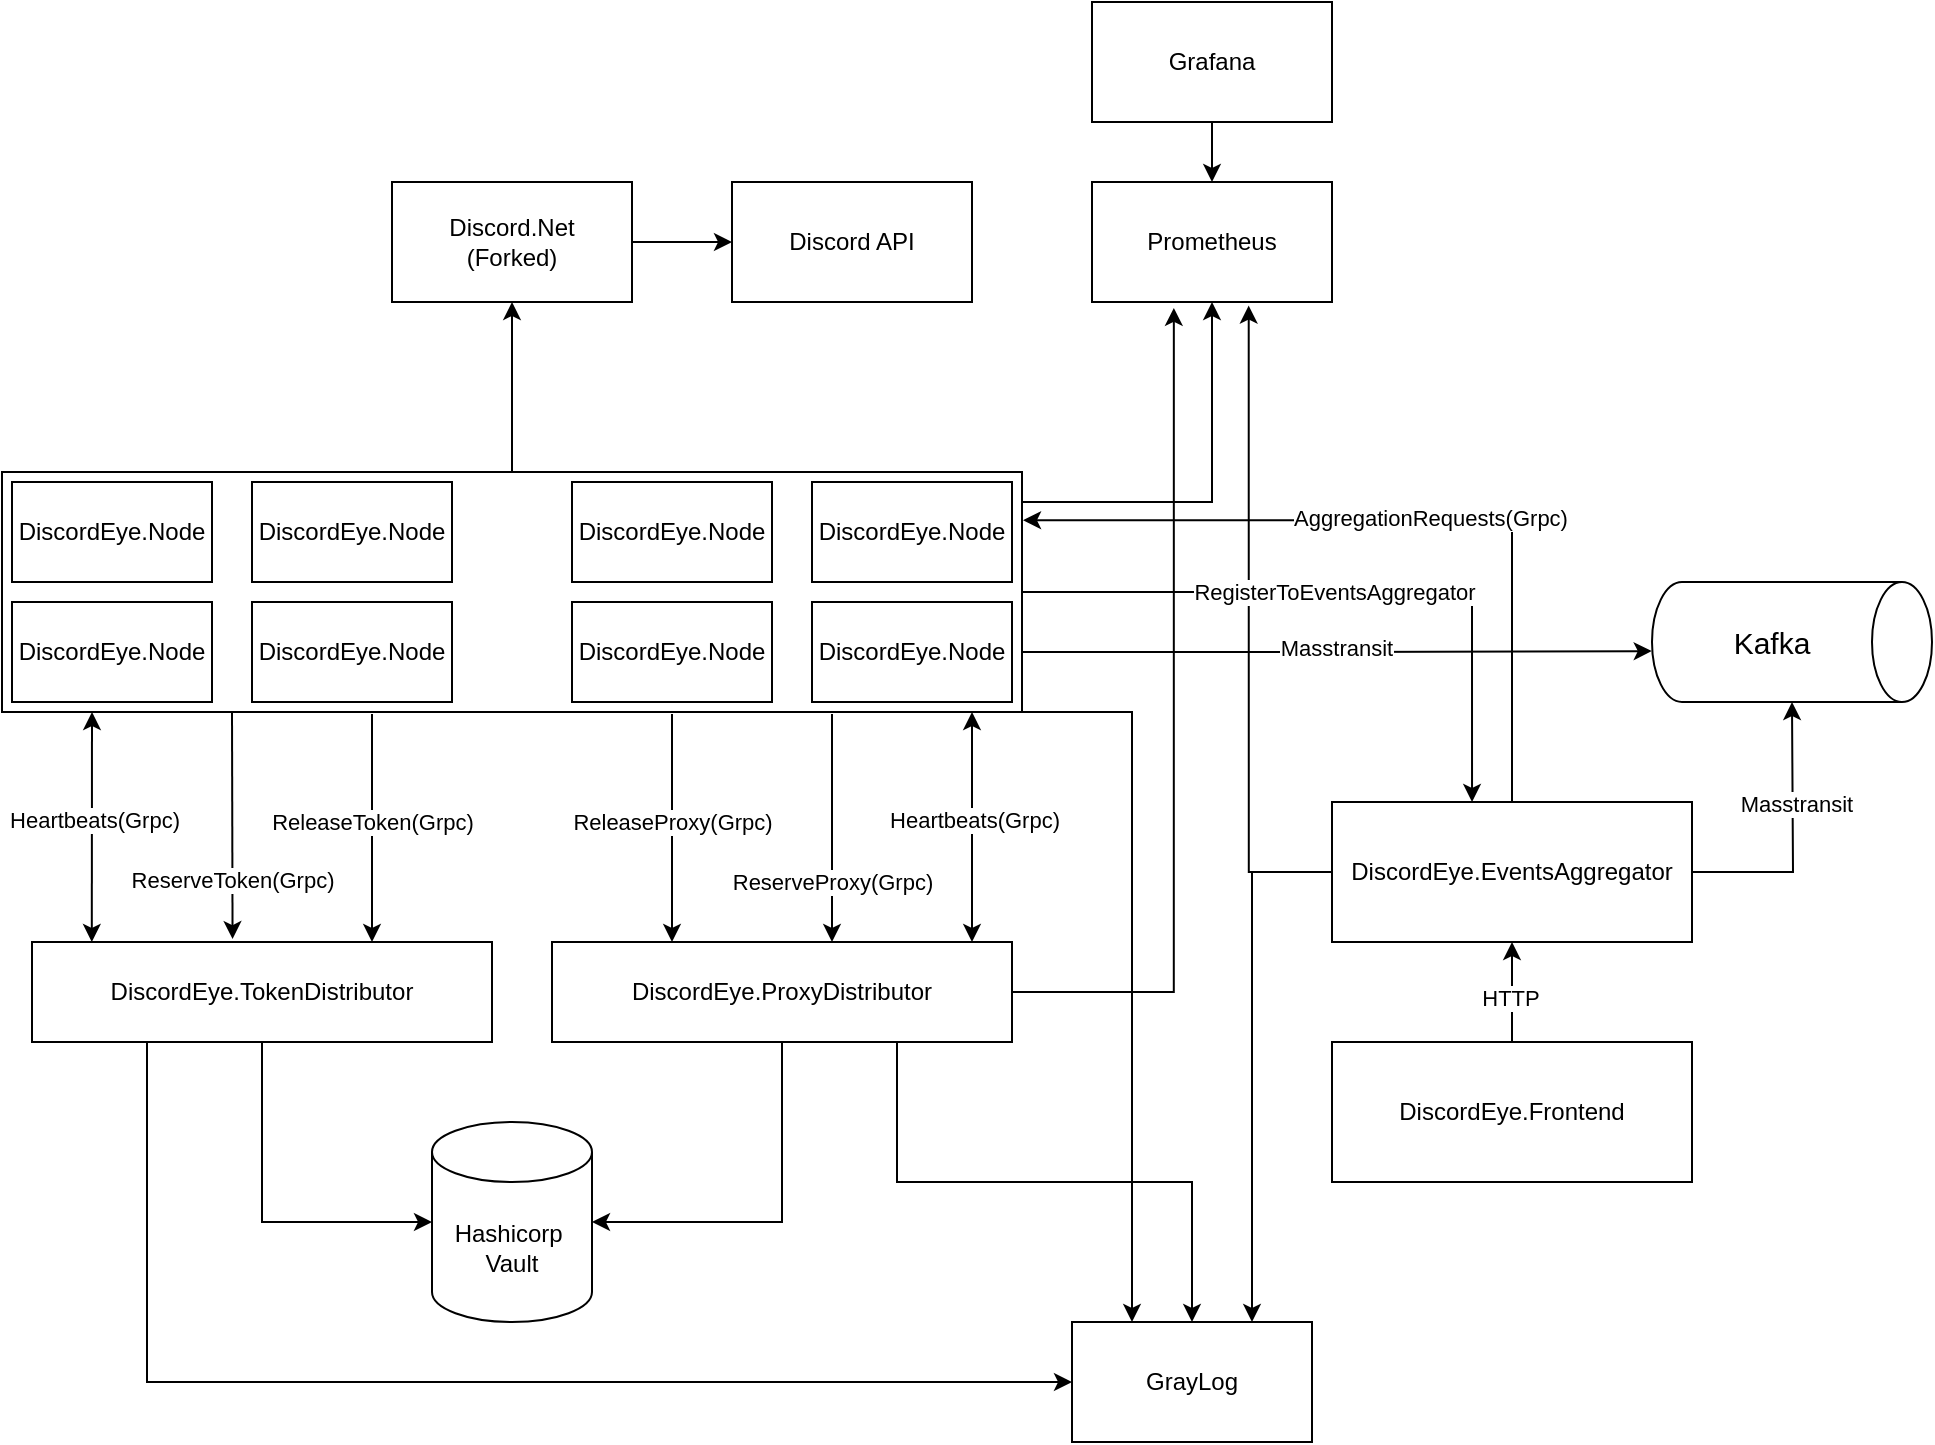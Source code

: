 <mxfile version="24.7.17">
  <diagram name="Страница — 1" id="kYHOF3FITAPOy7uCtLVG">
    <mxGraphModel dx="2261" dy="780" grid="1" gridSize="10" guides="1" tooltips="1" connect="1" arrows="1" fold="1" page="1" pageScale="1" pageWidth="827" pageHeight="1169" background="#ffffff" math="0" shadow="0">
      <root>
        <mxCell id="0" />
        <mxCell id="1" parent="0" />
        <mxCell id="4g26W-je0epKYsVc1hKr-1" value="Discord API" style="rounded=0;whiteSpace=wrap;html=1;" parent="1" vertex="1">
          <mxGeometry x="140" y="380" width="120" height="60" as="geometry" />
        </mxCell>
        <mxCell id="4g26W-je0epKYsVc1hKr-2" style="edgeStyle=orthogonalEdgeStyle;rounded=0;orthogonalLoop=1;jettySize=auto;html=1;" parent="1" source="4g26W-je0epKYsVc1hKr-3" target="4g26W-je0epKYsVc1hKr-1" edge="1">
          <mxGeometry relative="1" as="geometry" />
        </mxCell>
        <mxCell id="4g26W-je0epKYsVc1hKr-3" value="Discord.Net&lt;br&gt;(Forked)" style="rounded=0;whiteSpace=wrap;html=1;" parent="1" vertex="1">
          <mxGeometry x="-30" y="380" width="120" height="60" as="geometry" />
        </mxCell>
        <mxCell id="4g26W-je0epKYsVc1hKr-4" value="" style="group" parent="1" vertex="1" connectable="0">
          <mxGeometry x="600" y="580" width="140" height="60" as="geometry" />
        </mxCell>
        <mxCell id="4g26W-je0epKYsVc1hKr-5" value="" style="shape=cylinder3;whiteSpace=wrap;html=1;boundedLbl=1;backgroundOutline=1;size=15;rotation=90;" parent="4g26W-je0epKYsVc1hKr-4" vertex="1">
          <mxGeometry x="40" y="-40" width="60" height="140" as="geometry" />
        </mxCell>
        <mxCell id="4g26W-je0epKYsVc1hKr-6" value="&lt;font style=&quot;font-size: 15px;&quot;&gt;Kafka&lt;/font&gt;" style="text;html=1;align=center;verticalAlign=middle;whiteSpace=wrap;rounded=0;" parent="4g26W-je0epKYsVc1hKr-4" vertex="1">
          <mxGeometry x="30" y="15" width="60" height="30" as="geometry" />
        </mxCell>
        <mxCell id="vA8BbCd4DQbsN9h1cKCq-29" style="edgeStyle=orthogonalEdgeStyle;rounded=0;orthogonalLoop=1;jettySize=auto;html=1;" parent="1" source="4g26W-je0epKYsVc1hKr-13" edge="1">
          <mxGeometry relative="1" as="geometry">
            <mxPoint x="670" y="640" as="targetPoint" />
          </mxGeometry>
        </mxCell>
        <mxCell id="vA8BbCd4DQbsN9h1cKCq-30" value="Masstransit" style="edgeLabel;html=1;align=center;verticalAlign=middle;resizable=0;points=[];" parent="vA8BbCd4DQbsN9h1cKCq-29" vertex="1" connectable="0">
          <mxGeometry x="0.256" y="-1" relative="1" as="geometry">
            <mxPoint as="offset" />
          </mxGeometry>
        </mxCell>
        <mxCell id="vA8BbCd4DQbsN9h1cKCq-36" style="edgeStyle=orthogonalEdgeStyle;rounded=0;orthogonalLoop=1;jettySize=auto;html=1;exitX=0.5;exitY=0;exitDx=0;exitDy=0;entryX=1.001;entryY=0.201;entryDx=0;entryDy=0;entryPerimeter=0;" parent="1" source="4g26W-je0epKYsVc1hKr-13" target="4g26W-je0epKYsVc1hKr-15" edge="1">
          <mxGeometry relative="1" as="geometry">
            <mxPoint x="300" y="550" as="targetPoint" />
            <Array as="points">
              <mxPoint x="530" y="549" />
            </Array>
          </mxGeometry>
        </mxCell>
        <mxCell id="vA8BbCd4DQbsN9h1cKCq-37" value="AggregationRequests(Grpc)" style="edgeLabel;html=1;align=center;verticalAlign=middle;resizable=0;points=[];" parent="vA8BbCd4DQbsN9h1cKCq-36" vertex="1" connectable="0">
          <mxGeometry x="0.217" y="-1" relative="1" as="geometry">
            <mxPoint x="52" as="offset" />
          </mxGeometry>
        </mxCell>
        <mxCell id="DhaIcL09iX57BgCJI6wy-38" style="edgeStyle=orthogonalEdgeStyle;rounded=0;orthogonalLoop=1;jettySize=auto;html=1;entryX=0.75;entryY=0;entryDx=0;entryDy=0;" edge="1" parent="1" source="4g26W-je0epKYsVc1hKr-13" target="DhaIcL09iX57BgCJI6wy-36">
          <mxGeometry relative="1" as="geometry">
            <Array as="points">
              <mxPoint x="400" y="725" />
            </Array>
          </mxGeometry>
        </mxCell>
        <mxCell id="4g26W-je0epKYsVc1hKr-13" value="DiscordEye.EventsAggregator" style="rounded=0;whiteSpace=wrap;html=1;" parent="1" vertex="1">
          <mxGeometry x="440" y="690" width="180" height="70" as="geometry" />
        </mxCell>
        <mxCell id="DhaIcL09iX57BgCJI6wy-40" style="edgeStyle=orthogonalEdgeStyle;rounded=0;orthogonalLoop=1;jettySize=auto;html=1;exitX=0.75;exitY=1;exitDx=0;exitDy=0;" edge="1" parent="1" source="4g26W-je0epKYsVc1hKr-24" target="DhaIcL09iX57BgCJI6wy-36">
          <mxGeometry relative="1" as="geometry" />
        </mxCell>
        <mxCell id="4g26W-je0epKYsVc1hKr-24" value="DiscordEye.ProxyDistributor" style="rounded=0;whiteSpace=wrap;html=1;" parent="1" vertex="1">
          <mxGeometry x="50" y="760" width="230" height="50" as="geometry" />
        </mxCell>
        <mxCell id="4g26W-je0epKYsVc1hKr-32" style="edgeStyle=orthogonalEdgeStyle;rounded=0;orthogonalLoop=1;jettySize=auto;html=1;entryX=0.5;entryY=1;entryDx=0;entryDy=0;" parent="1" source="4g26W-je0epKYsVc1hKr-34" target="4g26W-je0epKYsVc1hKr-13" edge="1">
          <mxGeometry relative="1" as="geometry" />
        </mxCell>
        <mxCell id="4g26W-je0epKYsVc1hKr-33" value="HTTP" style="edgeLabel;html=1;align=center;verticalAlign=middle;resizable=0;points=[];" parent="4g26W-je0epKYsVc1hKr-32" vertex="1" connectable="0">
          <mxGeometry x="-0.1" y="1" relative="1" as="geometry">
            <mxPoint as="offset" />
          </mxGeometry>
        </mxCell>
        <mxCell id="4g26W-je0epKYsVc1hKr-34" value="DiscordEye.Frontend" style="rounded=0;whiteSpace=wrap;html=1;" parent="1" vertex="1">
          <mxGeometry x="440" y="810" width="180" height="70" as="geometry" />
        </mxCell>
        <mxCell id="4g26W-je0epKYsVc1hKr-47" value="Hashicorp&amp;nbsp;&lt;div&gt;Vault&lt;/div&gt;" style="shape=cylinder3;whiteSpace=wrap;html=1;boundedLbl=1;backgroundOutline=1;size=15;" parent="1" vertex="1">
          <mxGeometry x="-10" y="850" width="80" height="100" as="geometry" />
        </mxCell>
        <mxCell id="vA8BbCd4DQbsN9h1cKCq-19" style="edgeStyle=orthogonalEdgeStyle;rounded=0;orthogonalLoop=1;jettySize=auto;html=1;" parent="1" source="4g26W-je0epKYsVc1hKr-15" target="4g26W-je0epKYsVc1hKr-3" edge="1">
          <mxGeometry relative="1" as="geometry" />
        </mxCell>
        <mxCell id="vA8BbCd4DQbsN9h1cKCq-27" style="edgeStyle=orthogonalEdgeStyle;rounded=0;orthogonalLoop=1;jettySize=auto;html=1;" parent="1" source="vA8BbCd4DQbsN9h1cKCq-25" target="vA8BbCd4DQbsN9h1cKCq-26" edge="1">
          <mxGeometry relative="1" as="geometry" />
        </mxCell>
        <mxCell id="vA8BbCd4DQbsN9h1cKCq-25" value="Grafana" style="rounded=0;whiteSpace=wrap;html=1;" parent="1" vertex="1">
          <mxGeometry x="320" y="290" width="120" height="60" as="geometry" />
        </mxCell>
        <mxCell id="vA8BbCd4DQbsN9h1cKCq-26" value="Prometheus" style="rounded=0;whiteSpace=wrap;html=1;" parent="1" vertex="1">
          <mxGeometry x="320" y="380" width="120" height="60" as="geometry" />
        </mxCell>
        <mxCell id="vA8BbCd4DQbsN9h1cKCq-28" style="edgeStyle=orthogonalEdgeStyle;rounded=0;orthogonalLoop=1;jettySize=auto;html=1;entryX=0.5;entryY=1;entryDx=0;entryDy=0;" parent="1" source="4g26W-je0epKYsVc1hKr-15" target="vA8BbCd4DQbsN9h1cKCq-26" edge="1">
          <mxGeometry relative="1" as="geometry">
            <Array as="points">
              <mxPoint x="380" y="540" />
            </Array>
          </mxGeometry>
        </mxCell>
        <mxCell id="vA8BbCd4DQbsN9h1cKCq-31" style="edgeStyle=orthogonalEdgeStyle;rounded=0;orthogonalLoop=1;jettySize=auto;html=1;entryX=0.576;entryY=1.001;entryDx=0;entryDy=0;entryPerimeter=0;exitX=1;exitY=0.75;exitDx=0;exitDy=0;" parent="1" source="4g26W-je0epKYsVc1hKr-15" target="4g26W-je0epKYsVc1hKr-5" edge="1">
          <mxGeometry relative="1" as="geometry">
            <mxPoint x="290" y="615" as="sourcePoint" />
          </mxGeometry>
        </mxCell>
        <mxCell id="vA8BbCd4DQbsN9h1cKCq-32" value="Masstransit" style="edgeLabel;html=1;align=center;verticalAlign=middle;resizable=0;points=[];" parent="vA8BbCd4DQbsN9h1cKCq-31" vertex="1" connectable="0">
          <mxGeometry x="0.002" y="2" relative="1" as="geometry">
            <mxPoint x="-1" as="offset" />
          </mxGeometry>
        </mxCell>
        <mxCell id="vA8BbCd4DQbsN9h1cKCq-33" style="edgeStyle=orthogonalEdgeStyle;rounded=0;orthogonalLoop=1;jettySize=auto;html=1;entryX=0.653;entryY=1.03;entryDx=0;entryDy=0;entryPerimeter=0;" parent="1" source="4g26W-je0epKYsVc1hKr-13" target="vA8BbCd4DQbsN9h1cKCq-26" edge="1">
          <mxGeometry relative="1" as="geometry">
            <Array as="points">
              <mxPoint x="398" y="725" />
            </Array>
          </mxGeometry>
        </mxCell>
        <mxCell id="vA8BbCd4DQbsN9h1cKCq-34" style="edgeStyle=orthogonalEdgeStyle;rounded=0;orthogonalLoop=1;jettySize=auto;html=1;entryX=0.341;entryY=1.049;entryDx=0;entryDy=0;entryPerimeter=0;" parent="1" source="4g26W-je0epKYsVc1hKr-24" target="vA8BbCd4DQbsN9h1cKCq-26" edge="1">
          <mxGeometry relative="1" as="geometry" />
        </mxCell>
        <mxCell id="vA8BbCd4DQbsN9h1cKCq-38" style="edgeStyle=orthogonalEdgeStyle;rounded=0;orthogonalLoop=1;jettySize=auto;html=1;entryX=0.389;entryY=0;entryDx=0;entryDy=0;entryPerimeter=0;" parent="1" source="4g26W-je0epKYsVc1hKr-15" target="4g26W-je0epKYsVc1hKr-13" edge="1">
          <mxGeometry relative="1" as="geometry" />
        </mxCell>
        <mxCell id="vA8BbCd4DQbsN9h1cKCq-39" value="RegisterToEventsAggregator" style="edgeLabel;html=1;align=center;verticalAlign=middle;resizable=0;points=[];" parent="vA8BbCd4DQbsN9h1cKCq-38" vertex="1" connectable="0">
          <mxGeometry x="-0.055" relative="1" as="geometry">
            <mxPoint as="offset" />
          </mxGeometry>
        </mxCell>
        <mxCell id="DhaIcL09iX57BgCJI6wy-41" style="edgeStyle=orthogonalEdgeStyle;rounded=0;orthogonalLoop=1;jettySize=auto;html=1;exitX=0.25;exitY=1;exitDx=0;exitDy=0;entryX=0;entryY=0.5;entryDx=0;entryDy=0;" edge="1" parent="1" source="DhaIcL09iX57BgCJI6wy-2" target="DhaIcL09iX57BgCJI6wy-36">
          <mxGeometry relative="1" as="geometry" />
        </mxCell>
        <mxCell id="DhaIcL09iX57BgCJI6wy-2" value="DiscordEye.TokenDistributor" style="rounded=0;whiteSpace=wrap;html=1;" vertex="1" parent="1">
          <mxGeometry x="-210" y="760" width="230" height="50" as="geometry" />
        </mxCell>
        <mxCell id="DhaIcL09iX57BgCJI6wy-3" style="edgeStyle=orthogonalEdgeStyle;rounded=0;orthogonalLoop=1;jettySize=auto;html=1;entryX=1;entryY=0.5;entryDx=0;entryDy=0;entryPerimeter=0;" edge="1" parent="1" source="4g26W-je0epKYsVc1hKr-24" target="4g26W-je0epKYsVc1hKr-47">
          <mxGeometry relative="1" as="geometry" />
        </mxCell>
        <mxCell id="DhaIcL09iX57BgCJI6wy-4" style="edgeStyle=orthogonalEdgeStyle;rounded=0;orthogonalLoop=1;jettySize=auto;html=1;entryX=0;entryY=0.5;entryDx=0;entryDy=0;entryPerimeter=0;" edge="1" parent="1" source="DhaIcL09iX57BgCJI6wy-2" target="4g26W-je0epKYsVc1hKr-47">
          <mxGeometry relative="1" as="geometry" />
        </mxCell>
        <mxCell id="DhaIcL09iX57BgCJI6wy-16" value="" style="group" vertex="1" connectable="0" parent="1">
          <mxGeometry x="-225" y="525" width="510" height="120" as="geometry" />
        </mxCell>
        <mxCell id="4g26W-je0epKYsVc1hKr-15" value="" style="rounded=0;whiteSpace=wrap;html=1;" parent="DhaIcL09iX57BgCJI6wy-16" vertex="1">
          <mxGeometry width="510" height="120" as="geometry" />
        </mxCell>
        <mxCell id="vA8BbCd4DQbsN9h1cKCq-2" value="DiscordEye.Node" style="rounded=0;whiteSpace=wrap;html=1;" parent="DhaIcL09iX57BgCJI6wy-16" vertex="1">
          <mxGeometry x="285" y="65" width="100" height="50" as="geometry" />
        </mxCell>
        <mxCell id="vA8BbCd4DQbsN9h1cKCq-3" value="DiscordEye.Node" style="rounded=0;whiteSpace=wrap;html=1;" parent="DhaIcL09iX57BgCJI6wy-16" vertex="1">
          <mxGeometry x="405" y="65" width="100" height="50" as="geometry" />
        </mxCell>
        <mxCell id="vA8BbCd4DQbsN9h1cKCq-4" value="DiscordEye.Node" style="rounded=0;whiteSpace=wrap;html=1;" parent="DhaIcL09iX57BgCJI6wy-16" vertex="1">
          <mxGeometry x="285" y="5" width="100" height="50" as="geometry" />
        </mxCell>
        <mxCell id="vA8BbCd4DQbsN9h1cKCq-5" value="DiscordEye.Node" style="rounded=0;whiteSpace=wrap;html=1;" parent="DhaIcL09iX57BgCJI6wy-16" vertex="1">
          <mxGeometry x="405" y="5" width="100" height="50" as="geometry" />
        </mxCell>
        <mxCell id="DhaIcL09iX57BgCJI6wy-11" value="DiscordEye.Node" style="rounded=0;whiteSpace=wrap;html=1;" vertex="1" parent="DhaIcL09iX57BgCJI6wy-16">
          <mxGeometry x="5" y="65" width="100" height="50" as="geometry" />
        </mxCell>
        <mxCell id="DhaIcL09iX57BgCJI6wy-12" value="DiscordEye.Node" style="rounded=0;whiteSpace=wrap;html=1;" vertex="1" parent="DhaIcL09iX57BgCJI6wy-16">
          <mxGeometry x="125" y="65" width="100" height="50" as="geometry" />
        </mxCell>
        <mxCell id="DhaIcL09iX57BgCJI6wy-13" value="DiscordEye.Node" style="rounded=0;whiteSpace=wrap;html=1;" vertex="1" parent="DhaIcL09iX57BgCJI6wy-16">
          <mxGeometry x="5" y="5" width="100" height="50" as="geometry" />
        </mxCell>
        <mxCell id="DhaIcL09iX57BgCJI6wy-14" value="DiscordEye.Node" style="rounded=0;whiteSpace=wrap;html=1;" vertex="1" parent="DhaIcL09iX57BgCJI6wy-16">
          <mxGeometry x="125" y="5" width="100" height="50" as="geometry" />
        </mxCell>
        <mxCell id="DhaIcL09iX57BgCJI6wy-18" value="" style="endArrow=classic;startArrow=classic;html=1;rounded=0;exitX=0.13;exitY=0;exitDx=0;exitDy=0;exitPerimeter=0;" edge="1" parent="1" source="DhaIcL09iX57BgCJI6wy-2">
          <mxGeometry width="50" height="50" relative="1" as="geometry">
            <mxPoint x="-180" y="725" as="sourcePoint" />
            <mxPoint x="-180" y="645" as="targetPoint" />
          </mxGeometry>
        </mxCell>
        <mxCell id="DhaIcL09iX57BgCJI6wy-20" value="Heartbeats(Grpc)" style="edgeLabel;html=1;align=center;verticalAlign=middle;resizable=0;points=[];" vertex="1" connectable="0" parent="DhaIcL09iX57BgCJI6wy-18">
          <mxGeometry x="0.057" y="-1" relative="1" as="geometry">
            <mxPoint as="offset" />
          </mxGeometry>
        </mxCell>
        <mxCell id="DhaIcL09iX57BgCJI6wy-21" value="" style="endArrow=classic;startArrow=classic;html=1;rounded=0;exitX=0.13;exitY=0;exitDx=0;exitDy=0;exitPerimeter=0;" edge="1" parent="1">
          <mxGeometry width="50" height="50" relative="1" as="geometry">
            <mxPoint x="260" y="760" as="sourcePoint" />
            <mxPoint x="260" y="645" as="targetPoint" />
          </mxGeometry>
        </mxCell>
        <mxCell id="DhaIcL09iX57BgCJI6wy-22" value="Heartbeats(Grpc)" style="edgeLabel;html=1;align=center;verticalAlign=middle;resizable=0;points=[];" vertex="1" connectable="0" parent="DhaIcL09iX57BgCJI6wy-21">
          <mxGeometry x="0.057" y="-1" relative="1" as="geometry">
            <mxPoint as="offset" />
          </mxGeometry>
        </mxCell>
        <mxCell id="DhaIcL09iX57BgCJI6wy-23" value="" style="endArrow=classic;html=1;rounded=0;entryX=0.436;entryY=-0.029;entryDx=0;entryDy=0;entryPerimeter=0;" edge="1" parent="1" target="DhaIcL09iX57BgCJI6wy-2">
          <mxGeometry width="50" height="50" relative="1" as="geometry">
            <mxPoint x="-110" y="645" as="sourcePoint" />
            <mxPoint x="-110" y="725" as="targetPoint" />
          </mxGeometry>
        </mxCell>
        <mxCell id="DhaIcL09iX57BgCJI6wy-25" value="ReserveToken(Grpc)" style="edgeLabel;html=1;align=center;verticalAlign=middle;resizable=0;points=[];" vertex="1" connectable="0" parent="DhaIcL09iX57BgCJI6wy-23">
          <mxGeometry x="0.478" relative="1" as="geometry">
            <mxPoint as="offset" />
          </mxGeometry>
        </mxCell>
        <mxCell id="DhaIcL09iX57BgCJI6wy-26" value="" style="endArrow=classic;html=1;rounded=0;entryX=0.436;entryY=-0.029;entryDx=0;entryDy=0;entryPerimeter=0;" edge="1" parent="1">
          <mxGeometry width="50" height="50" relative="1" as="geometry">
            <mxPoint x="-40" y="646" as="sourcePoint" />
            <mxPoint x="-40" y="760" as="targetPoint" />
          </mxGeometry>
        </mxCell>
        <mxCell id="DhaIcL09iX57BgCJI6wy-27" value="ReleaseToken(Grpc)" style="edgeLabel;html=1;align=center;verticalAlign=middle;resizable=0;points=[];" vertex="1" connectable="0" parent="DhaIcL09iX57BgCJI6wy-26">
          <mxGeometry x="0.478" relative="1" as="geometry">
            <mxPoint y="-30" as="offset" />
          </mxGeometry>
        </mxCell>
        <mxCell id="DhaIcL09iX57BgCJI6wy-31" value="" style="endArrow=classic;html=1;rounded=0;entryX=0.436;entryY=-0.029;entryDx=0;entryDy=0;entryPerimeter=0;" edge="1" parent="1">
          <mxGeometry width="50" height="50" relative="1" as="geometry">
            <mxPoint x="190" y="646" as="sourcePoint" />
            <mxPoint x="190" y="760" as="targetPoint" />
          </mxGeometry>
        </mxCell>
        <mxCell id="DhaIcL09iX57BgCJI6wy-32" value="ReserveProxy(Grpc)" style="edgeLabel;html=1;align=center;verticalAlign=middle;resizable=0;points=[];" vertex="1" connectable="0" parent="DhaIcL09iX57BgCJI6wy-31">
          <mxGeometry x="0.478" relative="1" as="geometry">
            <mxPoint as="offset" />
          </mxGeometry>
        </mxCell>
        <mxCell id="DhaIcL09iX57BgCJI6wy-33" value="" style="endArrow=classic;html=1;rounded=0;entryX=0.436;entryY=-0.029;entryDx=0;entryDy=0;entryPerimeter=0;" edge="1" parent="1">
          <mxGeometry width="50" height="50" relative="1" as="geometry">
            <mxPoint x="110" y="646" as="sourcePoint" />
            <mxPoint x="110" y="760" as="targetPoint" />
          </mxGeometry>
        </mxCell>
        <mxCell id="DhaIcL09iX57BgCJI6wy-34" value="ReleaseProxy(Grpc)" style="edgeLabel;html=1;align=center;verticalAlign=middle;resizable=0;points=[];" vertex="1" connectable="0" parent="DhaIcL09iX57BgCJI6wy-33">
          <mxGeometry x="0.478" relative="1" as="geometry">
            <mxPoint y="-30" as="offset" />
          </mxGeometry>
        </mxCell>
        <mxCell id="DhaIcL09iX57BgCJI6wy-36" value="GrayLog" style="rounded=0;whiteSpace=wrap;html=1;" vertex="1" parent="1">
          <mxGeometry x="310" y="950" width="120" height="60" as="geometry" />
        </mxCell>
        <mxCell id="DhaIcL09iX57BgCJI6wy-42" style="edgeStyle=orthogonalEdgeStyle;rounded=0;orthogonalLoop=1;jettySize=auto;html=1;exitX=1;exitY=1;exitDx=0;exitDy=0;entryX=0.25;entryY=0;entryDx=0;entryDy=0;" edge="1" parent="1" source="4g26W-je0epKYsVc1hKr-15" target="DhaIcL09iX57BgCJI6wy-36">
          <mxGeometry relative="1" as="geometry">
            <Array as="points">
              <mxPoint x="340" y="645" />
            </Array>
          </mxGeometry>
        </mxCell>
      </root>
    </mxGraphModel>
  </diagram>
</mxfile>
